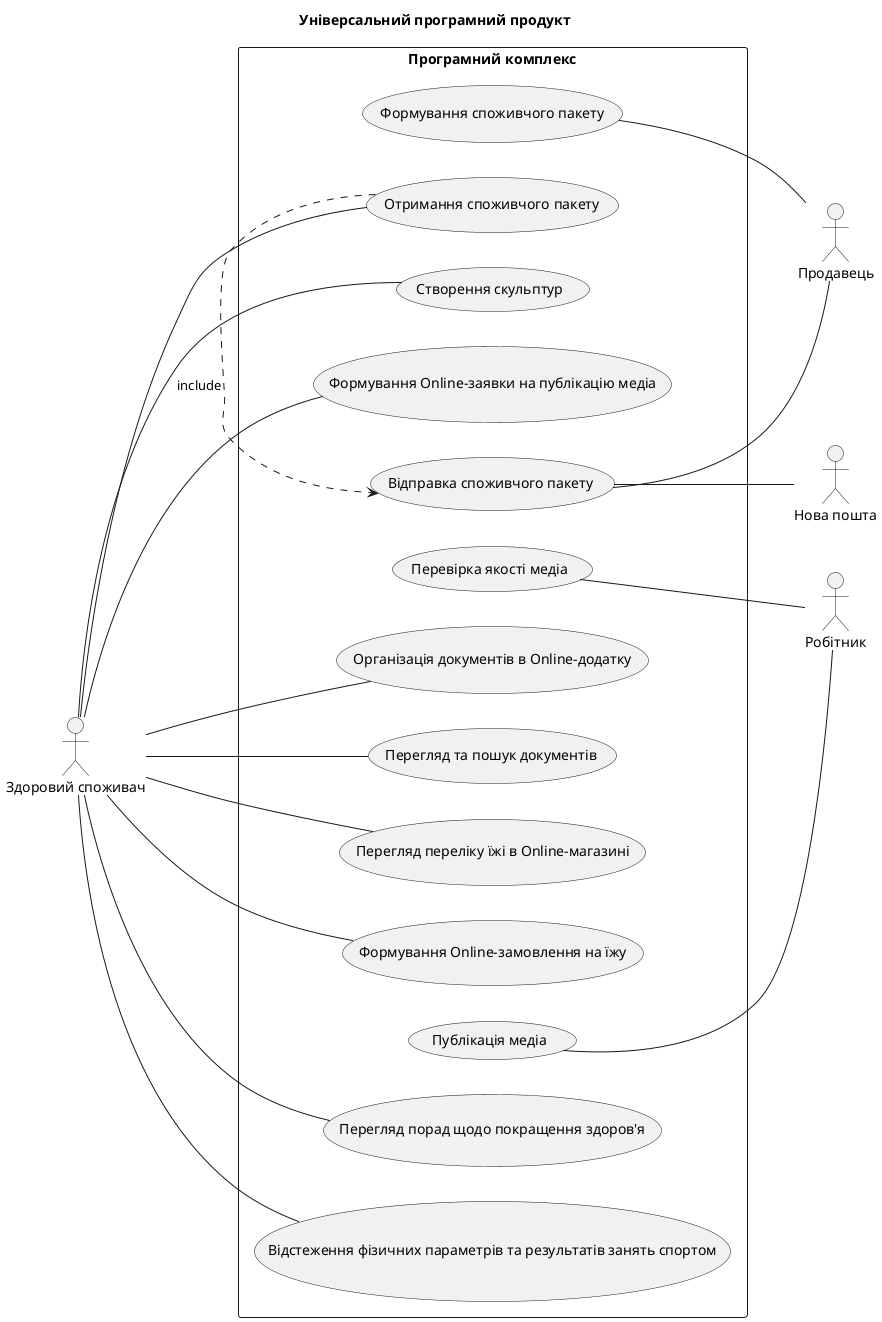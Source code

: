 @startuml

title Універсальний програмний продукт

left to right direction

actor :Здоровий споживач:
actor Робітник
actor Продавець
actor :Нова пошта:

rectangle "Програмний комплекс" {

    usecase (Створення скульптур)
    usecase (Формування Online-заявки на публікацію медіа)
    usecase (Перевірка якості медіа)
    usecase (Публікація медіа)
    usecase (Організація документів в Online-додатку)
    usecase (Перегляд та пошук документів)
    usecase (Перегляд переліку їжі в Online-магазині)
    usecase (Формування Online-замовлення на їжу)
    usecase (Формування споживчого пакету)
    usecase (Відправка споживчого пакету)
    usecase (Отримання споживчого пакету)
    usecase (Перегляд порад щодо покращення здоров'я)
    usecase (Відстеження фізичних параметрів та результатів занять спортом)

    :Здоровий споживач: -- (Створення скульптур)
    :Здоровий споживач: -- (Формування Online-заявки на публікацію медіа)
    (Перевірка якості медіа) -- Робітник
    (Публікація медіа) -- Робітник
    :Здоровий споживач: -- (Організація документів в Online-додатку)
    :Здоровий споживач: -- (Перегляд та пошук документів)
    :Здоровий споживач: -- (Перегляд переліку їжі в Online-магазині)
    :Здоровий споживач: -- (Формування Online-замовлення на їжу)
    (Формування споживчого пакету) -- Продавець
    (Відправка споживчого пакету) -- Продавець
    (Відправка споживчого пакету) -- :Нова пошта:
    (Отримання споживчого пакету) .> (Відправка споживчого пакету) : include
    :Здоровий споживач: -- (Отримання споживчого пакету)
    :Здоровий споживач: -- (Перегляд порад щодо покращення здоров'я)
    :Здоровий споживач: -- (Відстеження фізичних параметрів та результатів занять спортом)
}

@enduml
